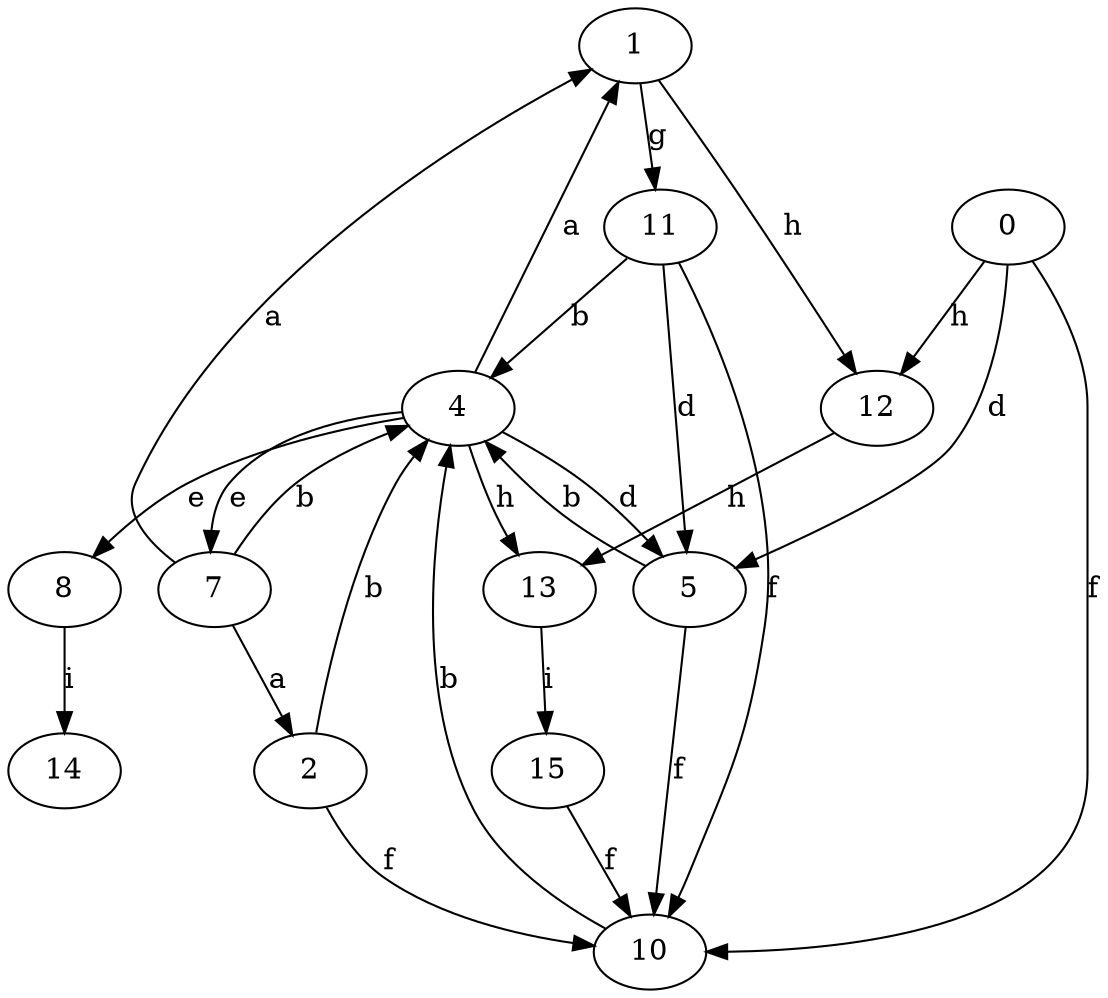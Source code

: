 strict digraph  {
1;
2;
4;
5;
7;
8;
10;
11;
12;
13;
14;
15;
0;
1 -> 11  [label=g];
1 -> 12  [label=h];
2 -> 4  [label=b];
2 -> 10  [label=f];
4 -> 1  [label=a];
4 -> 5  [label=d];
4 -> 7  [label=e];
4 -> 8  [label=e];
4 -> 13  [label=h];
5 -> 4  [label=b];
5 -> 10  [label=f];
7 -> 1  [label=a];
7 -> 2  [label=a];
7 -> 4  [label=b];
8 -> 14  [label=i];
10 -> 4  [label=b];
11 -> 4  [label=b];
11 -> 5  [label=d];
11 -> 10  [label=f];
12 -> 13  [label=h];
13 -> 15  [label=i];
15 -> 10  [label=f];
0 -> 5  [label=d];
0 -> 10  [label=f];
0 -> 12  [label=h];
}
